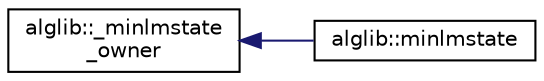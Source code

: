 digraph "Graphical Class Hierarchy"
{
  edge [fontname="Helvetica",fontsize="10",labelfontname="Helvetica",labelfontsize="10"];
  node [fontname="Helvetica",fontsize="10",shape=record];
  rankdir="LR";
  Node0 [label="alglib::_minlmstate\l_owner",height=0.2,width=0.4,color="black", fillcolor="white", style="filled",URL="$classalglib_1_1__minlmstate__owner.html"];
  Node0 -> Node1 [dir="back",color="midnightblue",fontsize="10",style="solid",fontname="Helvetica"];
  Node1 [label="alglib::minlmstate",height=0.2,width=0.4,color="black", fillcolor="white", style="filled",URL="$classalglib_1_1minlmstate.html"];
}
